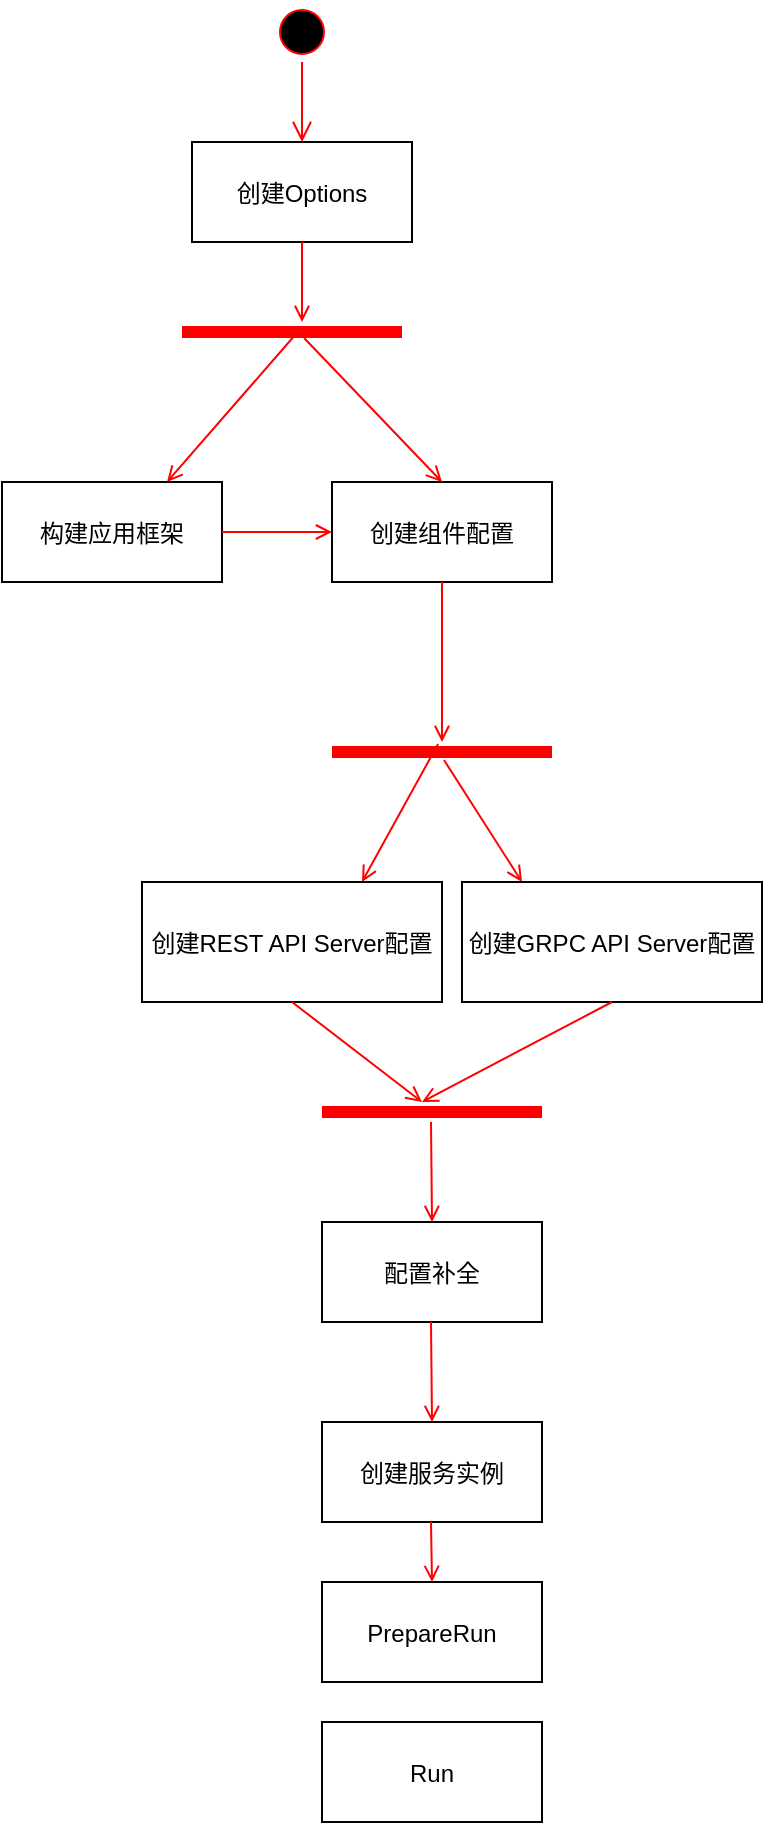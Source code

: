 <mxfile version="21.6.9" type="github">
  <diagram name="Page-1" id="e7e014a7-5840-1c2e-5031-d8a46d1fe8dd">
    <mxGraphModel dx="1546" dy="830" grid="1" gridSize="10" guides="1" tooltips="1" connect="1" arrows="1" fold="1" page="1" pageScale="1" pageWidth="1169" pageHeight="826" background="none" math="0" shadow="0">
      <root>
        <mxCell id="0" />
        <mxCell id="1" parent="0" />
        <mxCell id="13" value="" style="ellipse;shape=startState;fillColor=#000000;strokeColor=#ff0000;" parent="1" vertex="1">
          <mxGeometry x="375" y="60" width="30" height="30" as="geometry" />
        </mxCell>
        <mxCell id="14" value="" style="edgeStyle=elbowEdgeStyle;elbow=horizontal;verticalAlign=bottom;endArrow=open;endSize=8;strokeColor=#FF0000;endFill=1;rounded=0" parent="1" source="13" target="15" edge="1">
          <mxGeometry x="484.5" y="148" as="geometry">
            <mxPoint x="370" y="110" as="targetPoint" />
          </mxGeometry>
        </mxCell>
        <mxCell id="15" value="创建Options" style="" parent="1" vertex="1">
          <mxGeometry x="335" y="130" width="110" height="50" as="geometry" />
        </mxCell>
        <mxCell id="16" value="构建应用框架" style="" parent="1" vertex="1">
          <mxGeometry x="240" y="300" width="110" height="50" as="geometry" />
        </mxCell>
        <mxCell id="17" value="" style="endArrow=open;strokeColor=#FF0000;endFill=1;rounded=0" parent="1" source="15" edge="1">
          <mxGeometry relative="1" as="geometry">
            <mxPoint x="390" y="220" as="targetPoint" />
          </mxGeometry>
        </mxCell>
        <mxCell id="RUCin9vjuSznjQ9_x9mI-43" value="" style="shape=line;html=1;strokeWidth=6;strokeColor=#ff0000;" vertex="1" parent="1">
          <mxGeometry x="330" y="220" width="110" height="10" as="geometry" />
        </mxCell>
        <mxCell id="RUCin9vjuSznjQ9_x9mI-45" value="创建组件配置" style="" vertex="1" parent="1">
          <mxGeometry x="405" y="300" width="110" height="50" as="geometry" />
        </mxCell>
        <mxCell id="RUCin9vjuSznjQ9_x9mI-46" value="" style="endArrow=open;strokeColor=#FF0000;endFill=1;rounded=0;entryX=0.75;entryY=0;entryDx=0;entryDy=0;exitX=0.518;exitY=0.6;exitDx=0;exitDy=0;exitPerimeter=0;" edge="1" parent="1" source="RUCin9vjuSznjQ9_x9mI-43" target="16">
          <mxGeometry relative="1" as="geometry">
            <mxPoint x="400" y="190" as="sourcePoint" />
            <mxPoint x="400" y="230" as="targetPoint" />
          </mxGeometry>
        </mxCell>
        <mxCell id="RUCin9vjuSznjQ9_x9mI-47" value="" style="endArrow=open;strokeColor=#FF0000;endFill=1;rounded=0;entryX=0.5;entryY=0;entryDx=0;entryDy=0;exitX=0.555;exitY=0.8;exitDx=0;exitDy=0;exitPerimeter=0;" edge="1" parent="1" source="RUCin9vjuSznjQ9_x9mI-43" target="RUCin9vjuSznjQ9_x9mI-45">
          <mxGeometry relative="1" as="geometry">
            <mxPoint x="410" y="200" as="sourcePoint" />
            <mxPoint x="410" y="240" as="targetPoint" />
          </mxGeometry>
        </mxCell>
        <mxCell id="RUCin9vjuSznjQ9_x9mI-48" value="" style="endArrow=open;strokeColor=#FF0000;endFill=1;rounded=0;exitX=1;exitY=0.5;exitDx=0;exitDy=0;entryX=0;entryY=0.5;entryDx=0;entryDy=0;" edge="1" parent="1" source="16" target="RUCin9vjuSznjQ9_x9mI-45">
          <mxGeometry relative="1" as="geometry">
            <mxPoint x="420" y="210" as="sourcePoint" />
            <mxPoint x="420" y="250" as="targetPoint" />
          </mxGeometry>
        </mxCell>
        <mxCell id="RUCin9vjuSznjQ9_x9mI-49" value="" style="endArrow=open;strokeColor=#FF0000;endFill=1;rounded=0;exitX=0.5;exitY=1;exitDx=0;exitDy=0;" edge="1" parent="1" source="RUCin9vjuSznjQ9_x9mI-45">
          <mxGeometry relative="1" as="geometry">
            <mxPoint x="400" y="190" as="sourcePoint" />
            <mxPoint x="460" y="430" as="targetPoint" />
          </mxGeometry>
        </mxCell>
        <mxCell id="RUCin9vjuSznjQ9_x9mI-50" value="" style="shape=line;html=1;strokeWidth=6;strokeColor=#ff0000;" vertex="1" parent="1">
          <mxGeometry x="405" y="430" width="110" height="10" as="geometry" />
        </mxCell>
        <mxCell id="RUCin9vjuSznjQ9_x9mI-51" value="" style="endArrow=open;strokeColor=#FF0000;endFill=1;rounded=0;exitX=0.482;exitY=0.1;exitDx=0;exitDy=0;exitPerimeter=0;" edge="1" parent="1" source="RUCin9vjuSznjQ9_x9mI-50">
          <mxGeometry relative="1" as="geometry">
            <mxPoint x="470" y="360" as="sourcePoint" />
            <mxPoint x="420" y="500" as="targetPoint" />
          </mxGeometry>
        </mxCell>
        <mxCell id="RUCin9vjuSznjQ9_x9mI-52" value="" style="endArrow=open;strokeColor=#FF0000;endFill=1;rounded=0;exitX=0.509;exitY=0.9;exitDx=0;exitDy=0;exitPerimeter=0;" edge="1" parent="1" source="RUCin9vjuSznjQ9_x9mI-50">
          <mxGeometry relative="1" as="geometry">
            <mxPoint x="480" y="370" as="sourcePoint" />
            <mxPoint x="500" y="500" as="targetPoint" />
          </mxGeometry>
        </mxCell>
        <mxCell id="RUCin9vjuSznjQ9_x9mI-53" value="创建REST API Server配置" style="" vertex="1" parent="1">
          <mxGeometry x="310" y="500" width="150" height="60" as="geometry" />
        </mxCell>
        <mxCell id="RUCin9vjuSznjQ9_x9mI-54" value="创建GRPC API Server配置" style="" vertex="1" parent="1">
          <mxGeometry x="470" y="500" width="150" height="60" as="geometry" />
        </mxCell>
        <mxCell id="RUCin9vjuSznjQ9_x9mI-55" value="" style="endArrow=open;strokeColor=#FF0000;endFill=1;rounded=0;exitX=0.5;exitY=1;exitDx=0;exitDy=0;" edge="1" parent="1" source="RUCin9vjuSznjQ9_x9mI-53">
          <mxGeometry relative="1" as="geometry">
            <mxPoint x="468" y="441" as="sourcePoint" />
            <mxPoint x="450" y="610" as="targetPoint" />
          </mxGeometry>
        </mxCell>
        <mxCell id="RUCin9vjuSznjQ9_x9mI-56" value="" style="endArrow=open;strokeColor=#FF0000;endFill=1;rounded=0;exitX=0.5;exitY=1;exitDx=0;exitDy=0;" edge="1" parent="1" source="RUCin9vjuSznjQ9_x9mI-54">
          <mxGeometry relative="1" as="geometry">
            <mxPoint x="478" y="451" as="sourcePoint" />
            <mxPoint x="450" y="610" as="targetPoint" />
          </mxGeometry>
        </mxCell>
        <mxCell id="RUCin9vjuSznjQ9_x9mI-57" value="" style="shape=line;html=1;strokeWidth=6;strokeColor=#ff0000;" vertex="1" parent="1">
          <mxGeometry x="400" y="610" width="110" height="10" as="geometry" />
        </mxCell>
        <mxCell id="RUCin9vjuSznjQ9_x9mI-58" value="" style="endArrow=open;strokeColor=#FF0000;endFill=1;rounded=0;exitX=0.5;exitY=1;exitDx=0;exitDy=0;" edge="1" parent="1">
          <mxGeometry relative="1" as="geometry">
            <mxPoint x="454.5" y="620" as="sourcePoint" />
            <mxPoint x="455" y="670" as="targetPoint" />
          </mxGeometry>
        </mxCell>
        <mxCell id="RUCin9vjuSznjQ9_x9mI-59" value="配置补全" style="" vertex="1" parent="1">
          <mxGeometry x="400" y="670" width="110" height="50" as="geometry" />
        </mxCell>
        <mxCell id="RUCin9vjuSznjQ9_x9mI-60" value="" style="endArrow=open;strokeColor=#FF0000;endFill=1;rounded=0;exitX=0.5;exitY=1;exitDx=0;exitDy=0;" edge="1" parent="1">
          <mxGeometry relative="1" as="geometry">
            <mxPoint x="454.5" y="720" as="sourcePoint" />
            <mxPoint x="455" y="770" as="targetPoint" />
          </mxGeometry>
        </mxCell>
        <mxCell id="RUCin9vjuSznjQ9_x9mI-61" value="创建服务实例" style="" vertex="1" parent="1">
          <mxGeometry x="400" y="770" width="110" height="50" as="geometry" />
        </mxCell>
        <mxCell id="RUCin9vjuSznjQ9_x9mI-63" value="PrepareRun" style="" vertex="1" parent="1">
          <mxGeometry x="400" y="850" width="110" height="50" as="geometry" />
        </mxCell>
        <mxCell id="RUCin9vjuSznjQ9_x9mI-64" value="" style="endArrow=open;strokeColor=#FF0000;endFill=1;rounded=0;exitX=0.5;exitY=1;exitDx=0;exitDy=0;" edge="1" parent="1">
          <mxGeometry relative="1" as="geometry">
            <mxPoint x="454.5" y="820" as="sourcePoint" />
            <mxPoint x="455" y="850" as="targetPoint" />
          </mxGeometry>
        </mxCell>
        <mxCell id="RUCin9vjuSznjQ9_x9mI-65" value="Run" style="" vertex="1" parent="1">
          <mxGeometry x="400" y="920" width="110" height="50" as="geometry" />
        </mxCell>
      </root>
    </mxGraphModel>
  </diagram>
</mxfile>
